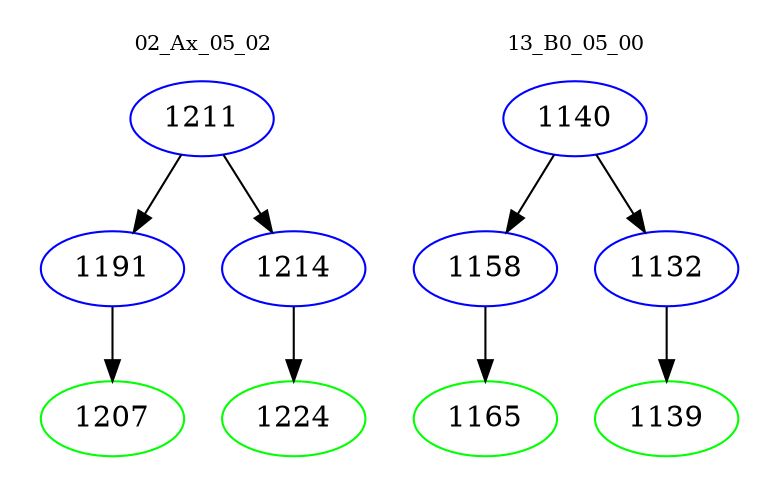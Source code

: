 digraph{
subgraph cluster_0 {
color = white
label = "02_Ax_05_02";
fontsize=10;
T0_1211 [label="1211", color="blue"]
T0_1211 -> T0_1191 [color="black"]
T0_1191 [label="1191", color="blue"]
T0_1191 -> T0_1207 [color="black"]
T0_1207 [label="1207", color="green"]
T0_1211 -> T0_1214 [color="black"]
T0_1214 [label="1214", color="blue"]
T0_1214 -> T0_1224 [color="black"]
T0_1224 [label="1224", color="green"]
}
subgraph cluster_1 {
color = white
label = "13_B0_05_00";
fontsize=10;
T1_1140 [label="1140", color="blue"]
T1_1140 -> T1_1158 [color="black"]
T1_1158 [label="1158", color="blue"]
T1_1158 -> T1_1165 [color="black"]
T1_1165 [label="1165", color="green"]
T1_1140 -> T1_1132 [color="black"]
T1_1132 [label="1132", color="blue"]
T1_1132 -> T1_1139 [color="black"]
T1_1139 [label="1139", color="green"]
}
}
